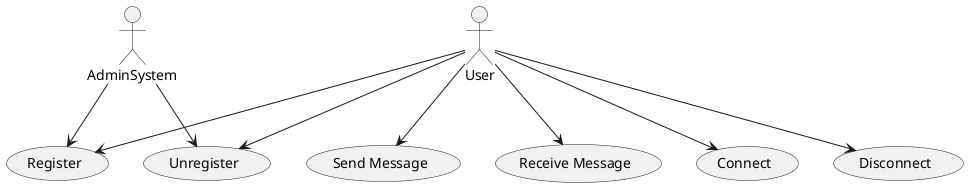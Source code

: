 @startuml
actor User
actor AdminSystem

User --> (Register)
User --> (Unregister)
User --> (Connect)
User --> (Disconnect)
User --> (Send Message)
User --> (Receive Message)

AdminSystem --> (Register)
AdminSystem --> (Unregister)

@enduml
